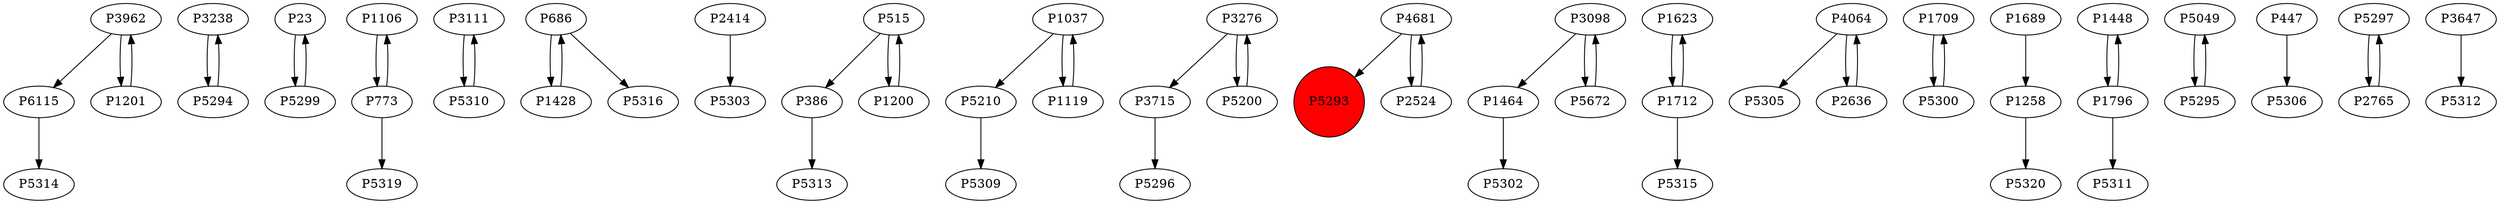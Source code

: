 digraph {
	P6115 -> P5314
	P3238 -> P5294
	P23 -> P5299
	P1106 -> P773
	P3111 -> P5310
	P686 -> P1428
	P2414 -> P5303
	P515 -> P386
	P5210 -> P5309
	P3715 -> P5296
	P4681 -> P5293
	P1464 -> P5302
	P686 -> P5316
	P1623 -> P1712
	P1712 -> P1623
	P773 -> P5319
	P1712 -> P5315
	P4064 -> P5305
	P1037 -> P1119
	P1037 -> P5210
	P5299 -> P23
	P3276 -> P3715
	P4681 -> P2524
	P1709 -> P5300
	P2524 -> P4681
	P1258 -> P5320
	P4064 -> P2636
	P3962 -> P1201
	P1448 -> P1796
	P1200 -> P515
	P5294 -> P3238
	P5049 -> P5295
	P447 -> P5306
	P515 -> P1200
	P773 -> P1106
	P3098 -> P5672
	P1796 -> P1448
	P1796 -> P5311
	P1428 -> P686
	P3276 -> P5200
	P5297 -> P2765
	P5200 -> P3276
	P386 -> P5313
	P1689 -> P1258
	P2636 -> P4064
	P5672 -> P3098
	P3962 -> P6115
	P1201 -> P3962
	P5310 -> P3111
	P3098 -> P1464
	P2765 -> P5297
	P3647 -> P5312
	P5295 -> P5049
	P5300 -> P1709
	P1119 -> P1037
	P5293 [shape=circle]
	P5293 [style=filled]
	P5293 [fillcolor=red]
}